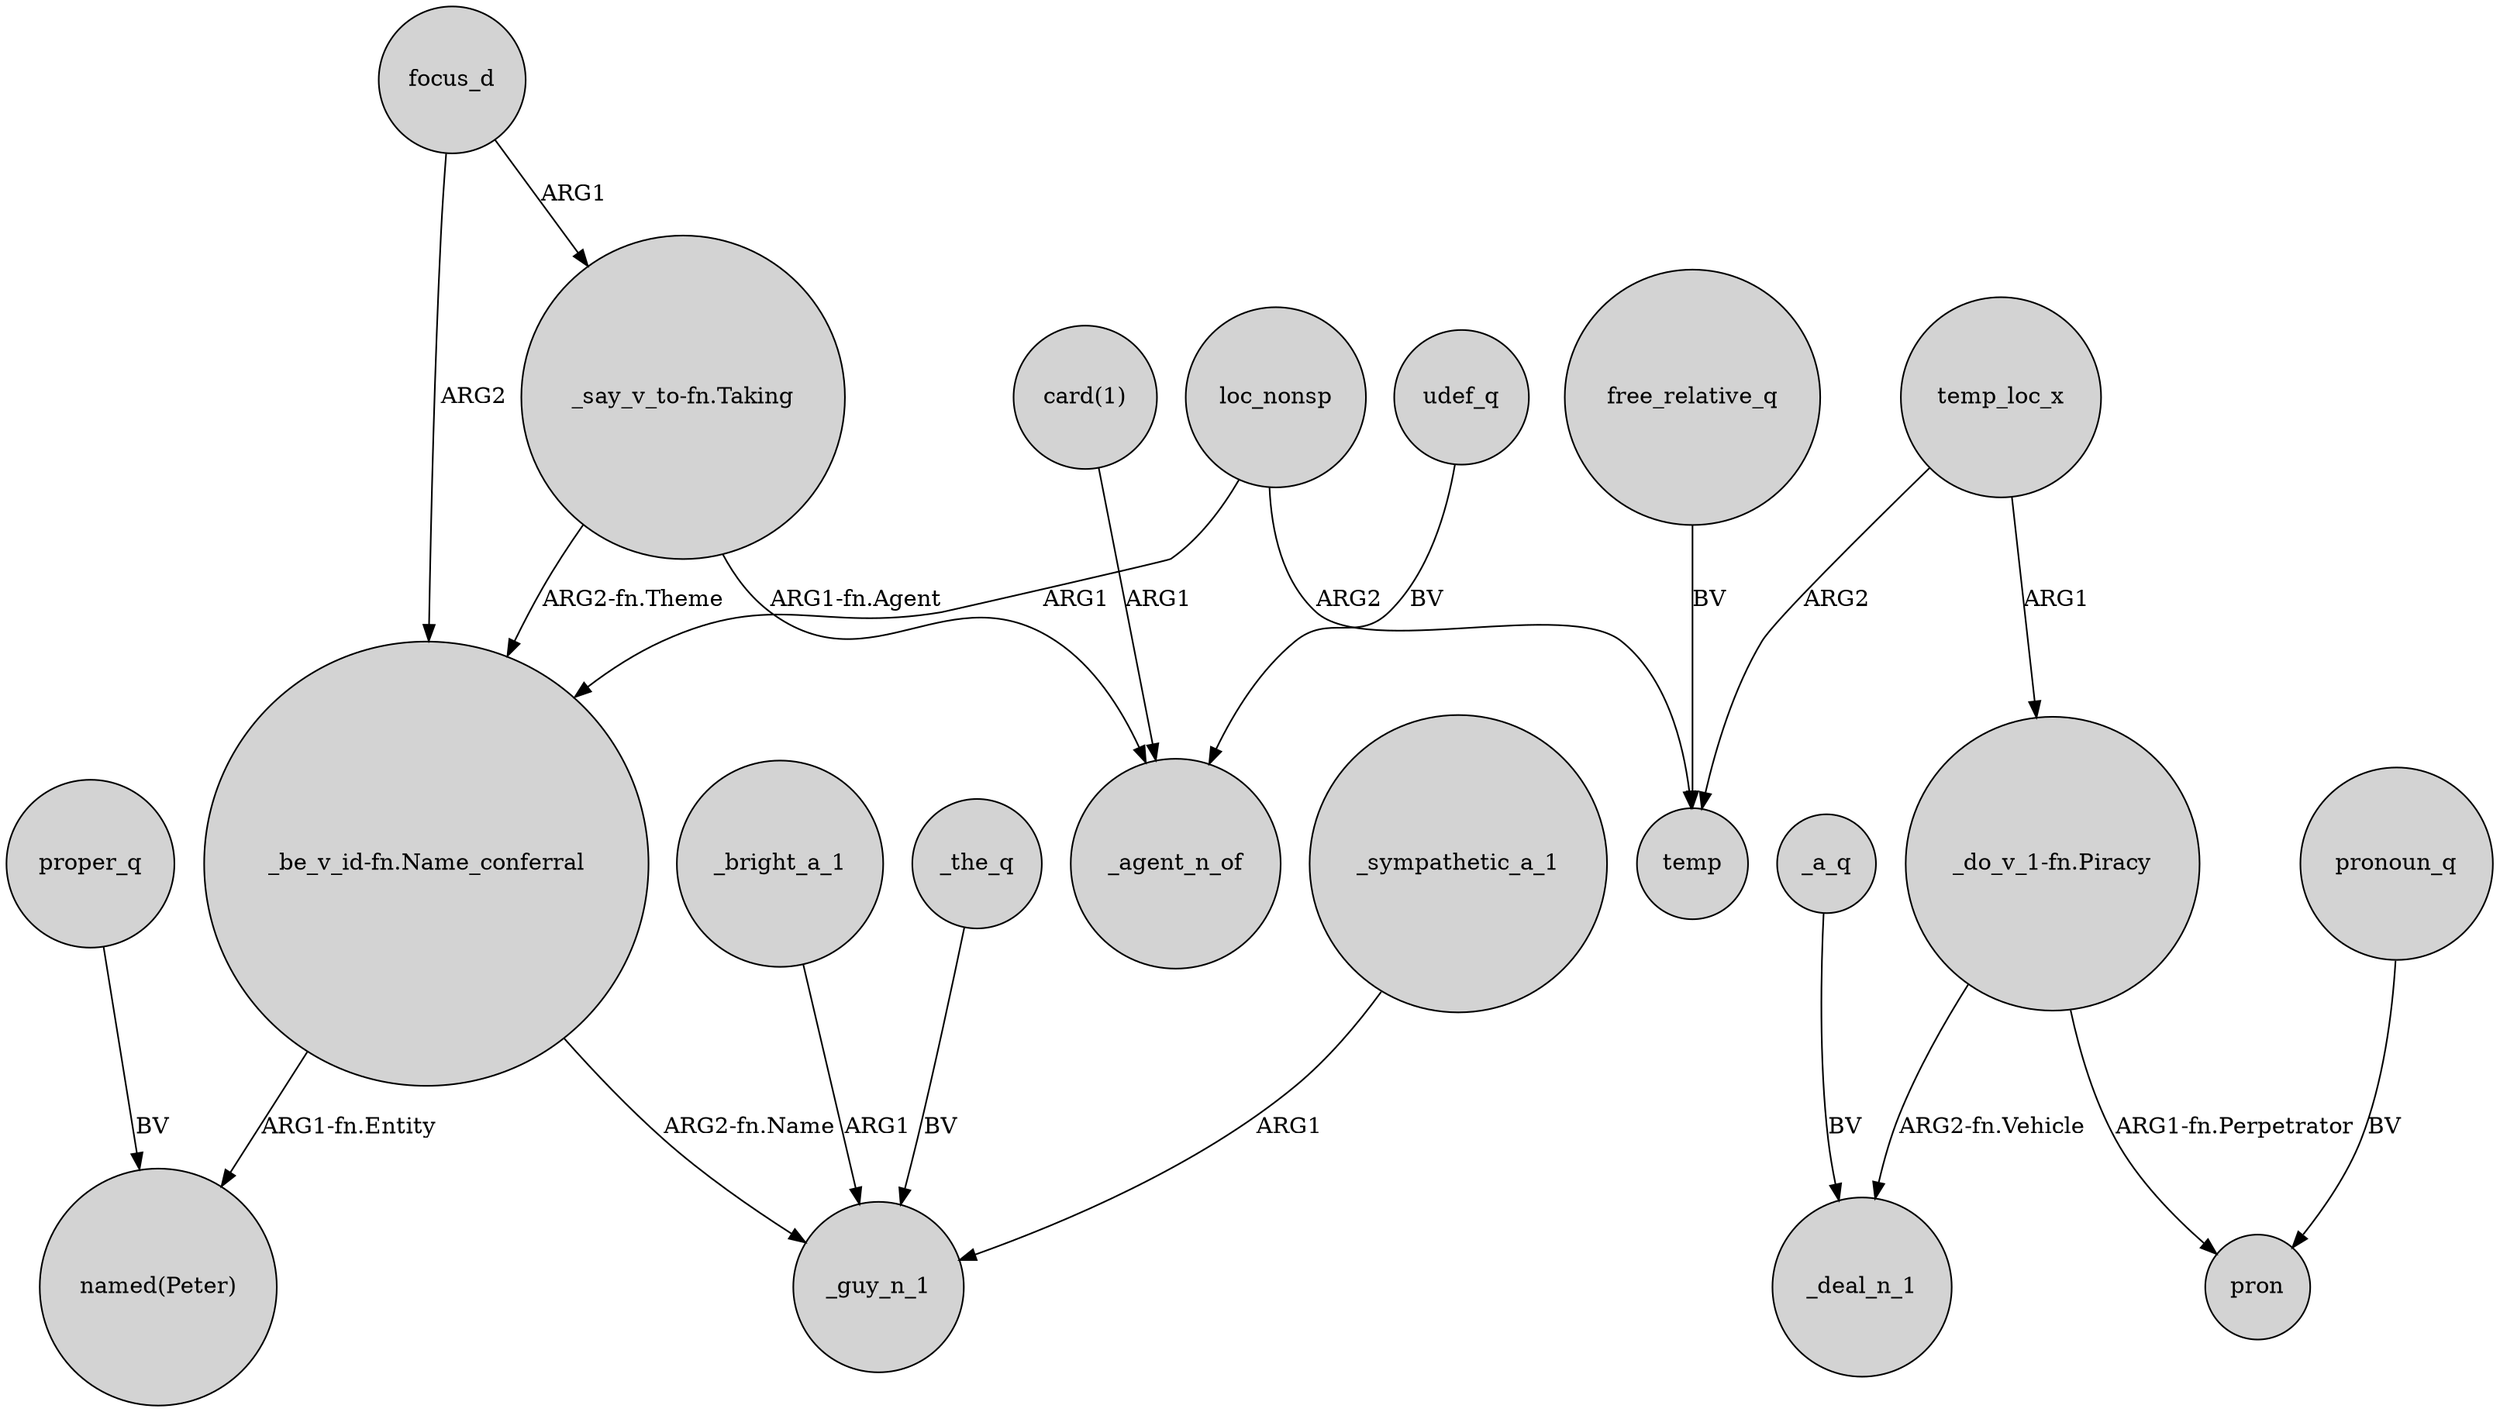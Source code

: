 digraph {
	node [shape=circle style=filled]
	"_be_v_id-fn.Name_conferral" -> "named(Peter)" [label="ARG1-fn.Entity"]
	"_be_v_id-fn.Name_conferral" -> _guy_n_1 [label="ARG2-fn.Name"]
	_a_q -> _deal_n_1 [label=BV]
	"_say_v_to-fn.Taking" -> "_be_v_id-fn.Name_conferral" [label="ARG2-fn.Theme"]
	focus_d -> "_say_v_to-fn.Taking" [label=ARG1]
	proper_q -> "named(Peter)" [label=BV]
	"_say_v_to-fn.Taking" -> _agent_n_of [label="ARG1-fn.Agent"]
	temp_loc_x -> "_do_v_1-fn.Piracy" [label=ARG1]
	temp_loc_x -> temp [label=ARG2]
	loc_nonsp -> "_be_v_id-fn.Name_conferral" [label=ARG1]
	loc_nonsp -> temp [label=ARG2]
	_sympathetic_a_1 -> _guy_n_1 [label=ARG1]
	pronoun_q -> pron [label=BV]
	_bright_a_1 -> _guy_n_1 [label=ARG1]
	udef_q -> _agent_n_of [label=BV]
	"_do_v_1-fn.Piracy" -> pron [label="ARG1-fn.Perpetrator"]
	free_relative_q -> temp [label=BV]
	focus_d -> "_be_v_id-fn.Name_conferral" [label=ARG2]
	_the_q -> _guy_n_1 [label=BV]
	"_do_v_1-fn.Piracy" -> _deal_n_1 [label="ARG2-fn.Vehicle"]
	"card(1)" -> _agent_n_of [label=ARG1]
}
